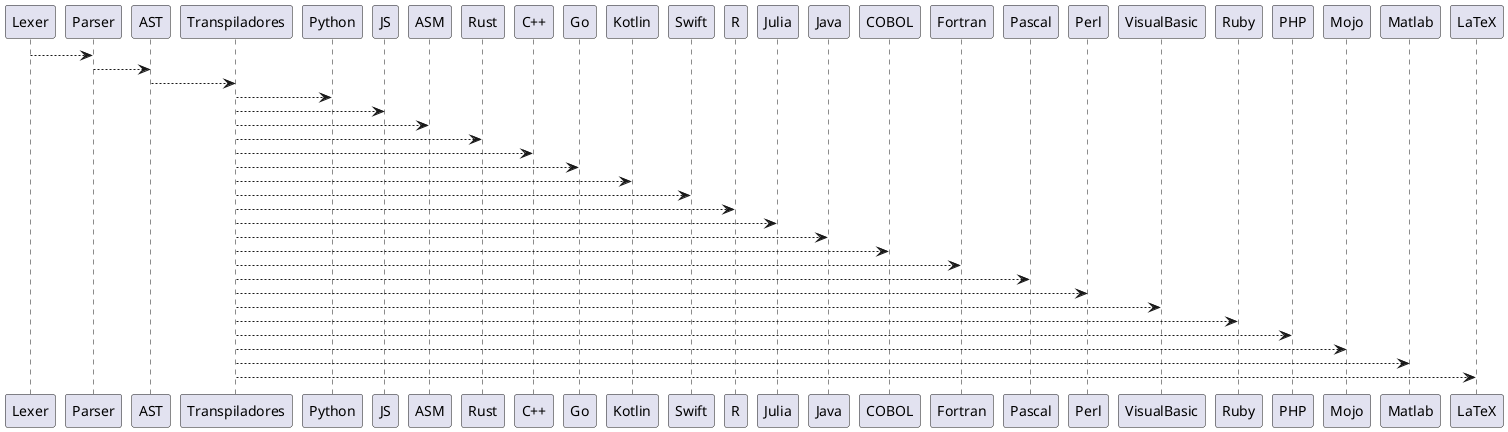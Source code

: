 @startuml
Lexer --> Parser
Parser --> AST
AST --> Transpiladores
Transpiladores --> Python
Transpiladores --> JS
Transpiladores --> ASM
Transpiladores --> Rust
Transpiladores --> "C++"
Transpiladores --> Go
Transpiladores --> Kotlin
Transpiladores --> Swift
Transpiladores --> R
Transpiladores --> Julia
Transpiladores --> Java
Transpiladores --> COBOL
Transpiladores --> Fortran
Transpiladores --> Pascal
Transpiladores --> Perl
Transpiladores --> VisualBasic
Transpiladores --> Ruby
Transpiladores --> PHP
Transpiladores --> Mojo
Transpiladores --> Matlab
Transpiladores --> LaTeX
@enduml

